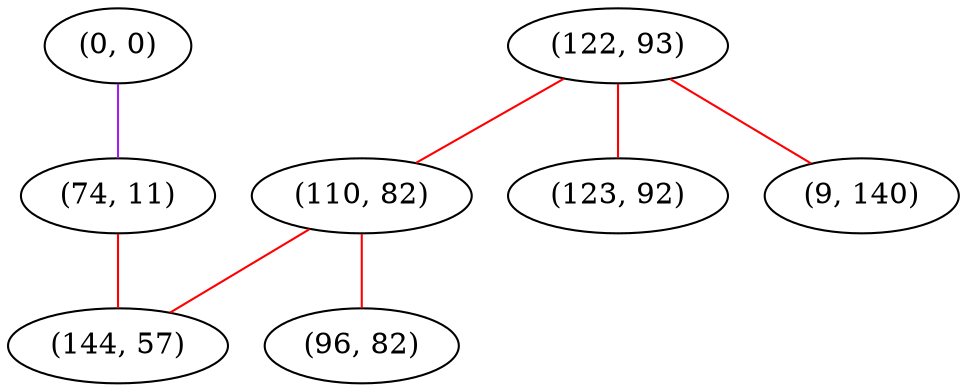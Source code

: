 graph "" {
"(0, 0)";
"(74, 11)";
"(122, 93)";
"(110, 82)";
"(96, 82)";
"(144, 57)";
"(123, 92)";
"(9, 140)";
"(0, 0)" -- "(74, 11)"  [color=purple, key=0, weight=4];
"(74, 11)" -- "(144, 57)"  [color=red, key=0, weight=1];
"(122, 93)" -- "(110, 82)"  [color=red, key=0, weight=1];
"(122, 93)" -- "(123, 92)"  [color=red, key=0, weight=1];
"(122, 93)" -- "(9, 140)"  [color=red, key=0, weight=1];
"(110, 82)" -- "(144, 57)"  [color=red, key=0, weight=1];
"(110, 82)" -- "(96, 82)"  [color=red, key=0, weight=1];
}
